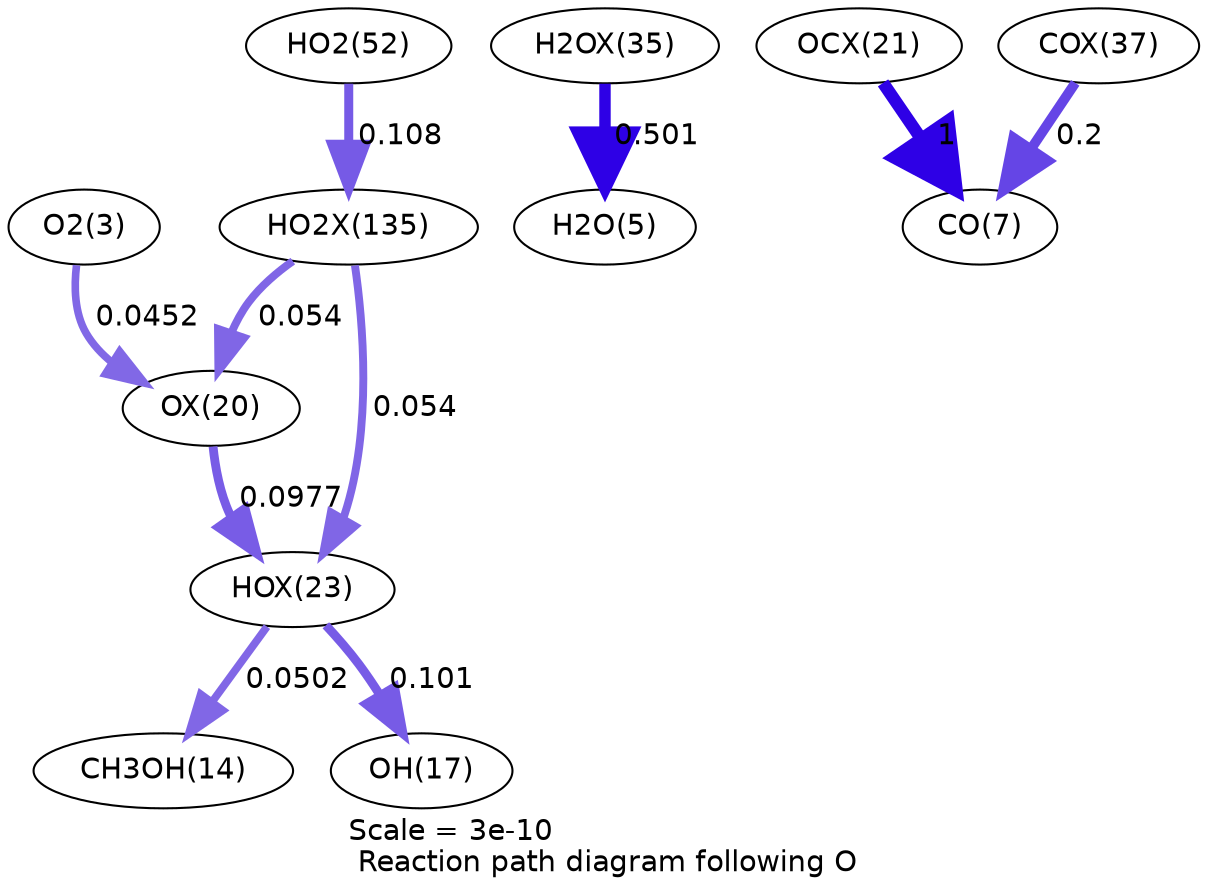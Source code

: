 digraph reaction_paths {
center=1;
s5 -> s31[fontname="Helvetica", penwidth=3.66, arrowsize=1.83, color="0.7, 0.545, 0.9"
, label=" 0.0452"];
s31 -> s34[fontname="Helvetica", penwidth=4.24, arrowsize=2.12, color="0.7, 0.598, 0.9"
, label=" 0.0977"];
s48 -> s31[fontname="Helvetica", penwidth=3.8, arrowsize=1.9, color="0.7, 0.554, 0.9"
, label=" 0.054"];
s34 -> s16[fontname="Helvetica", penwidth=3.74, arrowsize=1.87, color="0.7, 0.55, 0.9"
, label=" 0.0502"];
s34 -> s19[fontname="Helvetica", penwidth=4.27, arrowsize=2.14, color="0.7, 0.601, 0.9"
, label=" 0.101"];
s48 -> s34[fontname="Helvetica", penwidth=3.8, arrowsize=1.9, color="0.7, 0.554, 0.9"
, label=" 0.054"];
s38 -> s7[fontname="Helvetica", penwidth=5.48, arrowsize=2.74, color="0.7, 1, 0.9"
, label=" 0.501"];
s21 -> s48[fontname="Helvetica", penwidth=4.32, arrowsize=2.16, color="0.7, 0.608, 0.9"
, label=" 0.108"];
s32 -> s9[fontname="Helvetica", penwidth=6, arrowsize=3, color="0.7, 1.5, 0.9"
, label=" 1"];
s39 -> s9[fontname="Helvetica", penwidth=4.78, arrowsize=2.39, color="0.7, 0.7, 0.9"
, label=" 0.2"];
s5 [ fontname="Helvetica", label="O2(3)"];
s7 [ fontname="Helvetica", label="H2O(5)"];
s9 [ fontname="Helvetica", label="CO(7)"];
s16 [ fontname="Helvetica", label="CH3OH(14)"];
s19 [ fontname="Helvetica", label="OH(17)"];
s21 [ fontname="Helvetica", label="HO2(52)"];
s31 [ fontname="Helvetica", label="OX(20)"];
s32 [ fontname="Helvetica", label="OCX(21)"];
s34 [ fontname="Helvetica", label="HOX(23)"];
s38 [ fontname="Helvetica", label="H2OX(35)"];
s39 [ fontname="Helvetica", label="COX(37)"];
s48 [ fontname="Helvetica", label="HO2X(135)"];
 label = "Scale = 3e-10\l Reaction path diagram following O";
 fontname = "Helvetica";
}
